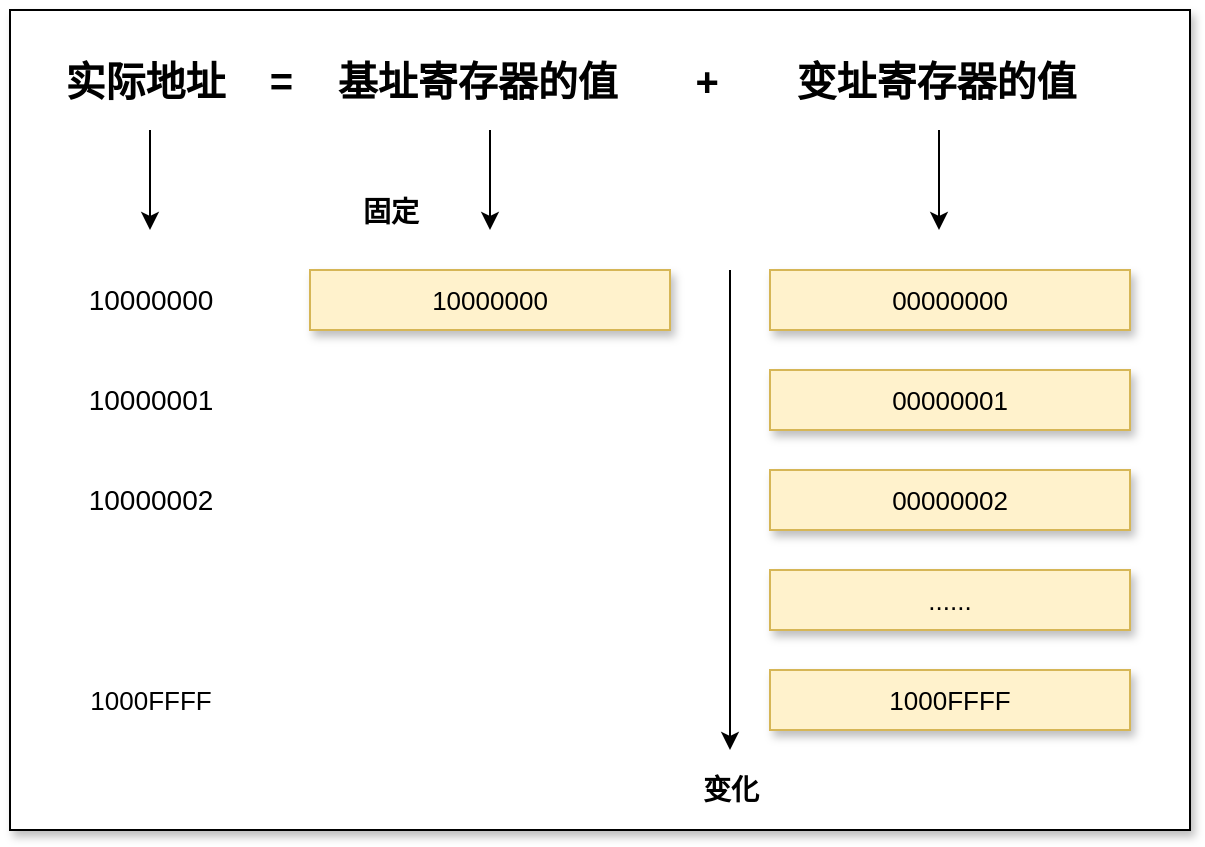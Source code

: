 <mxfile version="12.6.5" type="device"><diagram id="QDCYvTiIa1_dxsT2Uti-" name="Page-1"><mxGraphModel dx="1693" dy="1173" grid="1" gridSize="10" guides="1" tooltips="1" connect="1" arrows="1" fold="1" page="1" pageScale="1" pageWidth="827" pageHeight="1169" math="0" shadow="0"><root><mxCell id="0"/><mxCell id="1" parent="0"/><mxCell id="ePkDoLR3UA6968S_jCLm-10" value="" style="rounded=0;whiteSpace=wrap;html=1;fontSize=20;shadow=1;" parent="1" vertex="1"><mxGeometry x="40" y="50" width="590" height="410" as="geometry"/></mxCell><mxCell id="hmjzoFS6LX4zS7qr3zb2-16" value="00000000" style="rounded=0;whiteSpace=wrap;html=1;fontSize=13;shadow=1;fillColor=#fff2cc;strokeColor=#d6b656;" parent="1" vertex="1"><mxGeometry x="420" y="180" width="180" height="30" as="geometry"/></mxCell><mxCell id="hmjzoFS6LX4zS7qr3zb2-19" value="00000001" style="rounded=0;whiteSpace=wrap;html=1;fontSize=13;shadow=1;fillColor=#fff2cc;strokeColor=#d6b656;" parent="1" vertex="1"><mxGeometry x="420" y="230" width="180" height="30" as="geometry"/></mxCell><mxCell id="hmjzoFS6LX4zS7qr3zb2-20" value="00000002" style="rounded=0;whiteSpace=wrap;html=1;fontSize=13;shadow=1;fillColor=#fff2cc;strokeColor=#d6b656;" parent="1" vertex="1"><mxGeometry x="420" y="280" width="180" height="30" as="geometry"/></mxCell><mxCell id="hmjzoFS6LX4zS7qr3zb2-21" value="......" style="rounded=0;whiteSpace=wrap;html=1;fontSize=13;shadow=1;fillColor=#fff2cc;strokeColor=#d6b656;" parent="1" vertex="1"><mxGeometry x="420" y="330" width="180" height="30" as="geometry"/></mxCell><mxCell id="hmjzoFS6LX4zS7qr3zb2-22" value="1000FFFF" style="rounded=0;whiteSpace=wrap;html=1;fontSize=13;shadow=1;fillColor=#fff2cc;strokeColor=#d6b656;" parent="1" vertex="1"><mxGeometry x="420" y="380" width="180" height="30" as="geometry"/></mxCell><mxCell id="ePkDoLR3UA6968S_jCLm-9" value="实际地址&amp;nbsp; &amp;nbsp; =&amp;nbsp; &amp;nbsp; 基址寄存器的值&amp;nbsp; &amp;nbsp; &amp;nbsp; &amp;nbsp;+&amp;nbsp; &amp;nbsp; &amp;nbsp; &amp;nbsp;变址寄存器的值" style="text;html=1;align=center;verticalAlign=middle;resizable=0;points=[];autosize=1;fontStyle=1;fontSize=20;shadow=1;" parent="1" vertex="1"><mxGeometry x="60" y="70" width="520" height="30" as="geometry"/></mxCell><mxCell id="qtFceMY45YquZ-035JJD-1" value="" style="endArrow=classic;html=1;" edge="1" parent="1"><mxGeometry width="50" height="50" relative="1" as="geometry"><mxPoint x="110" y="110" as="sourcePoint"/><mxPoint x="110" y="160" as="targetPoint"/></mxGeometry></mxCell><mxCell id="qtFceMY45YquZ-035JJD-2" value="" style="endArrow=classic;html=1;" edge="1" parent="1"><mxGeometry width="50" height="50" relative="1" as="geometry"><mxPoint x="280" y="110" as="sourcePoint"/><mxPoint x="280" y="160" as="targetPoint"/></mxGeometry></mxCell><mxCell id="qtFceMY45YquZ-035JJD-3" value="" style="endArrow=classic;html=1;" edge="1" parent="1"><mxGeometry width="50" height="50" relative="1" as="geometry"><mxPoint x="504.5" y="110" as="sourcePoint"/><mxPoint x="504.5" y="160" as="targetPoint"/></mxGeometry></mxCell><mxCell id="qtFceMY45YquZ-035JJD-4" value="固定" style="text;html=1;align=center;verticalAlign=middle;resizable=0;points=[];autosize=1;fontSize=14;fontStyle=1" vertex="1" parent="1"><mxGeometry x="210" y="141" width="40" height="20" as="geometry"/></mxCell><mxCell id="qtFceMY45YquZ-035JJD-5" value="10000000" style="rounded=0;whiteSpace=wrap;html=1;fontSize=13;shadow=1;fillColor=#fff2cc;strokeColor=#d6b656;" vertex="1" parent="1"><mxGeometry x="190" y="180" width="180" height="30" as="geometry"/></mxCell><mxCell id="qtFceMY45YquZ-035JJD-6" value="" style="endArrow=classic;html=1;" edge="1" parent="1"><mxGeometry width="50" height="50" relative="1" as="geometry"><mxPoint x="400" y="180" as="sourcePoint"/><mxPoint x="400" y="420" as="targetPoint"/></mxGeometry></mxCell><mxCell id="qtFceMY45YquZ-035JJD-7" value="变化" style="text;html=1;align=center;verticalAlign=middle;resizable=0;points=[];autosize=1;fontStyle=1;fontSize=14;" vertex="1" parent="1"><mxGeometry x="380" y="430" width="40" height="20" as="geometry"/></mxCell><mxCell id="qtFceMY45YquZ-035JJD-8" value="10000000" style="text;html=1;align=center;verticalAlign=middle;resizable=0;points=[];autosize=1;fontSize=14;" vertex="1" parent="1"><mxGeometry x="70" y="185" width="80" height="20" as="geometry"/></mxCell><mxCell id="qtFceMY45YquZ-035JJD-9" value="10000001" style="text;html=1;align=center;verticalAlign=middle;resizable=0;points=[];autosize=1;fontSize=14;" vertex="1" parent="1"><mxGeometry x="70" y="235" width="80" height="20" as="geometry"/></mxCell><mxCell id="qtFceMY45YquZ-035JJD-10" value="10000002" style="text;html=1;align=center;verticalAlign=middle;resizable=0;points=[];autosize=1;fontSize=14;" vertex="1" parent="1"><mxGeometry x="70" y="285" width="80" height="20" as="geometry"/></mxCell><mxCell id="qtFceMY45YquZ-035JJD-11" value="&lt;span style=&quot;white-space: normal ; font-size: 13px&quot;&gt;1000FFFF&lt;/span&gt;" style="text;html=1;align=center;verticalAlign=middle;resizable=0;points=[];autosize=1;fontSize=14;" vertex="1" parent="1"><mxGeometry x="70" y="385" width="80" height="20" as="geometry"/></mxCell></root></mxGraphModel></diagram></mxfile>